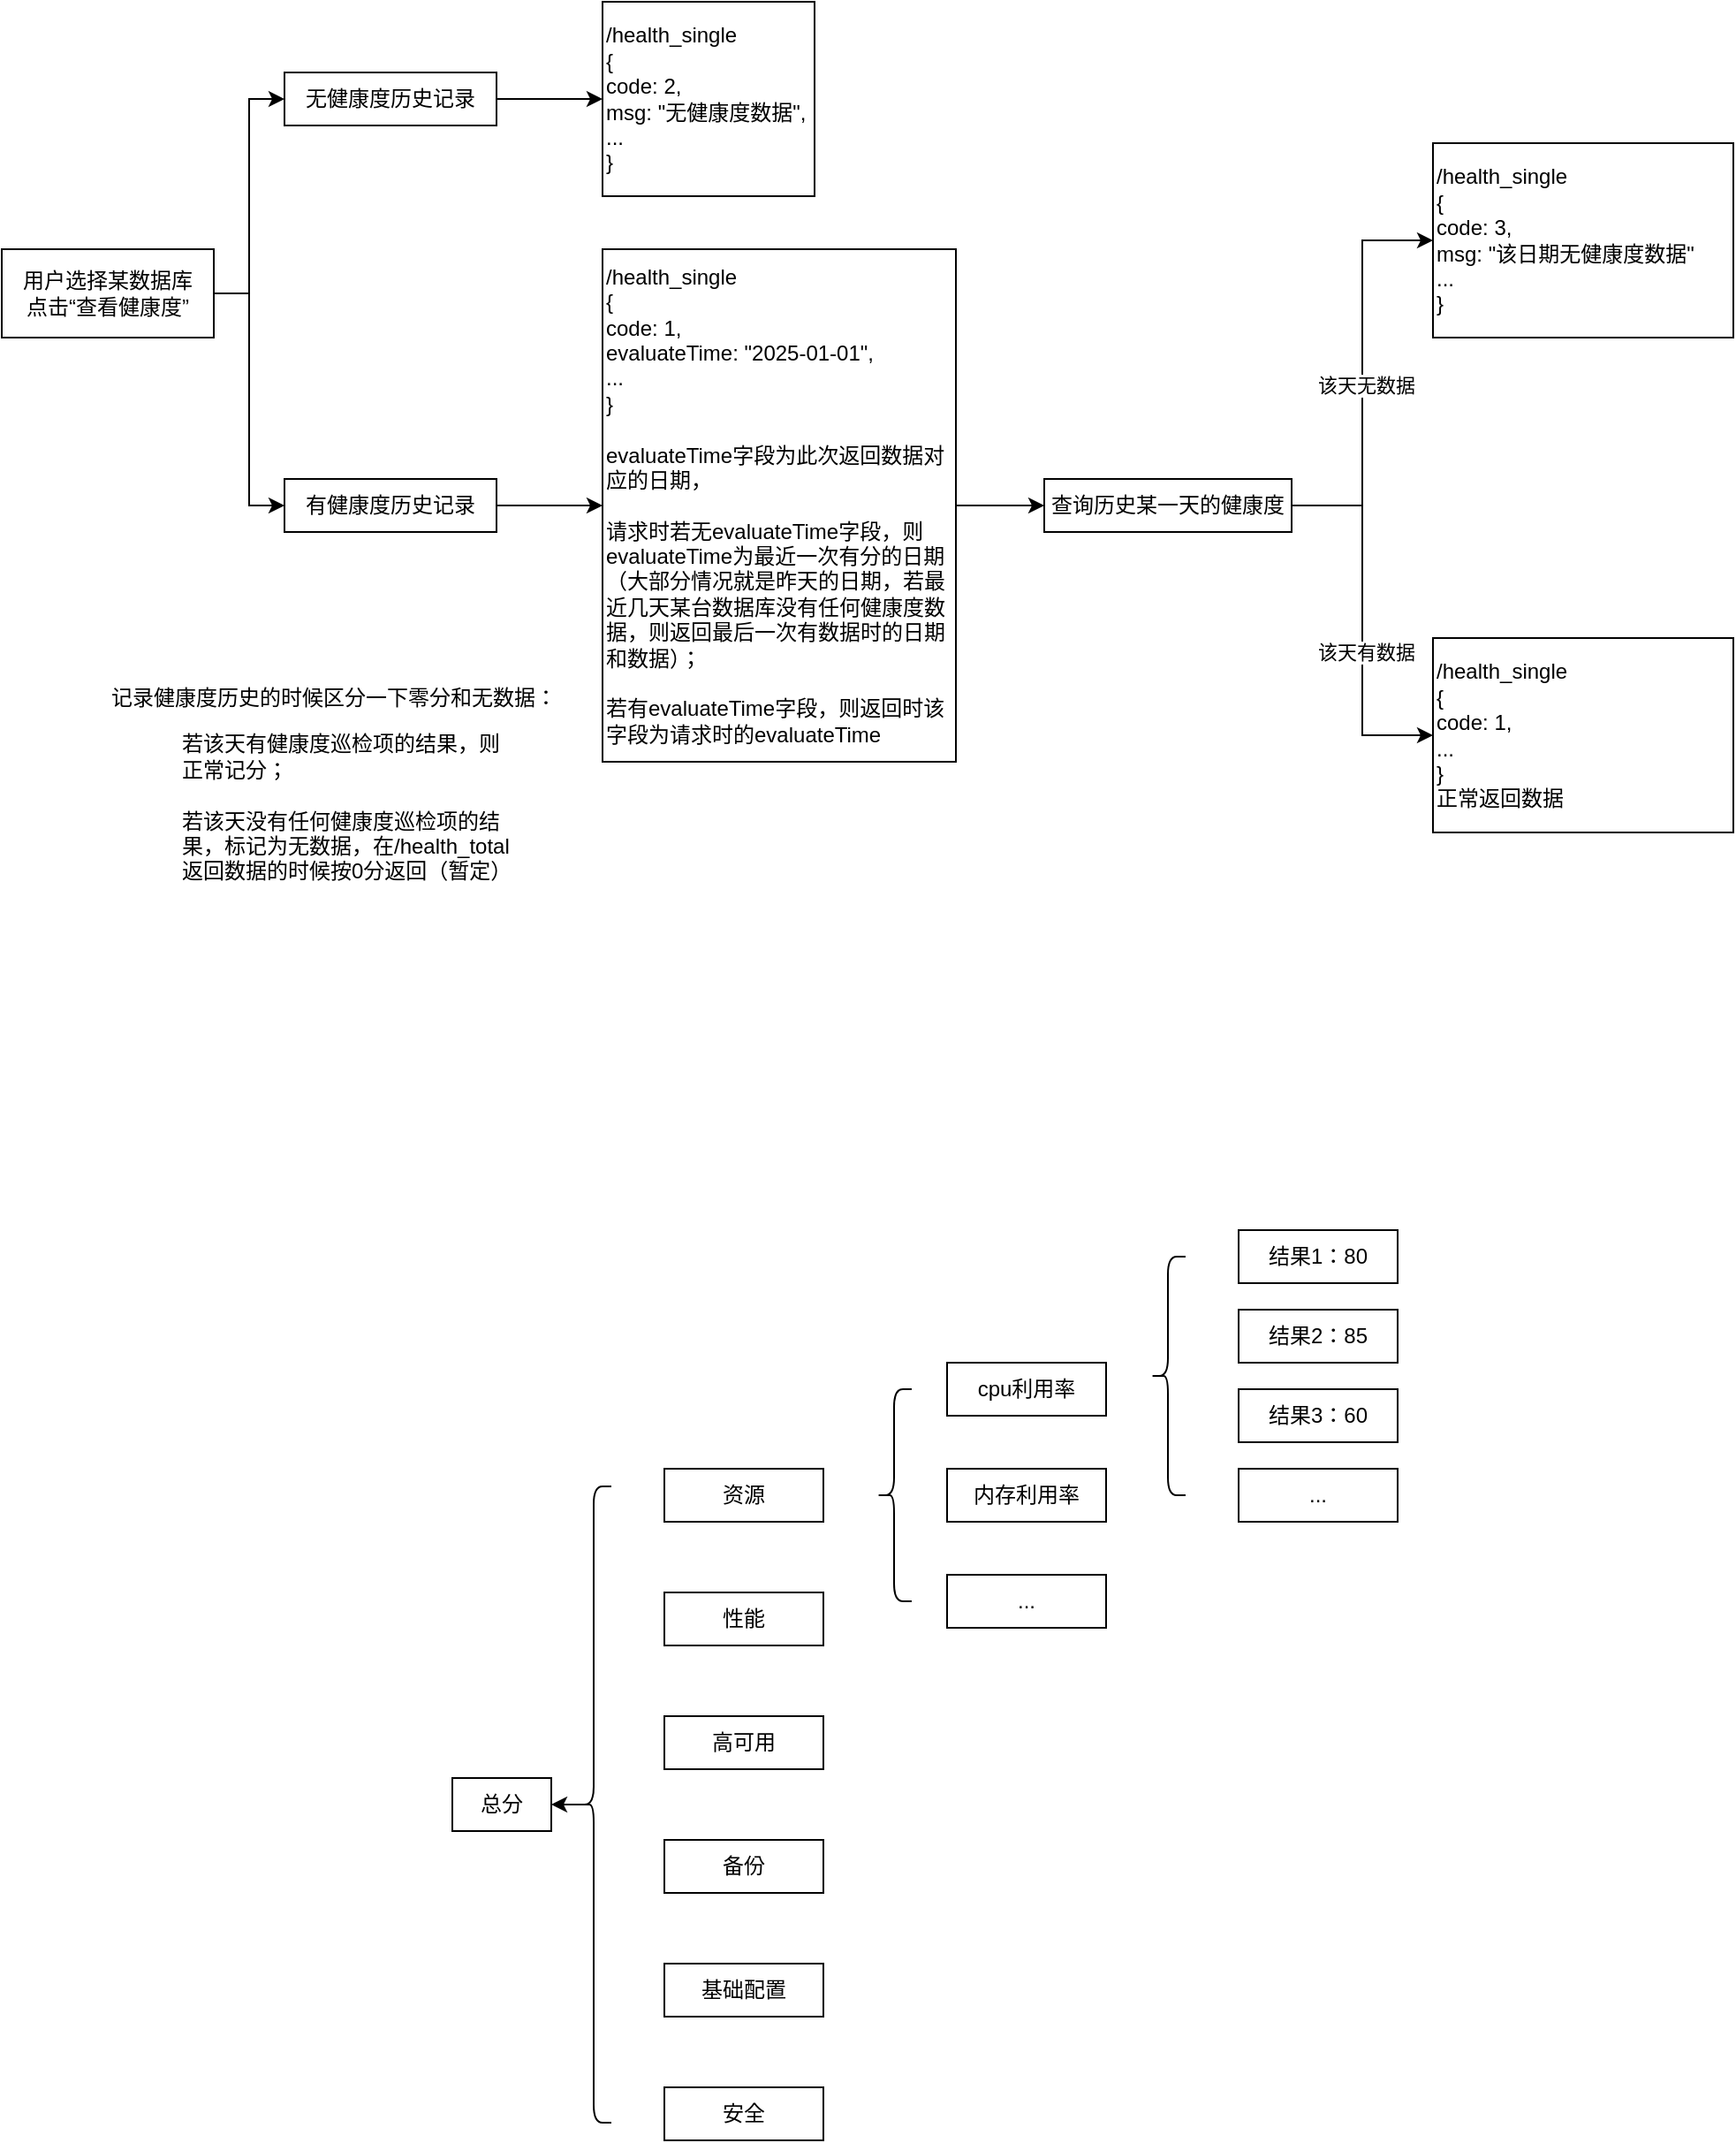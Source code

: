 <mxfile version="26.2.9">
  <diagram name="第 1 页" id="yXZBx2AvGDgZ-T84-bRQ">
    <mxGraphModel dx="758" dy="750" grid="1" gridSize="10" guides="1" tooltips="1" connect="1" arrows="1" fold="1" page="1" pageScale="1" pageWidth="827" pageHeight="1169" math="0" shadow="0">
      <root>
        <mxCell id="0" />
        <mxCell id="1" parent="0" />
        <mxCell id="8ljmCb-oFIhn69ZRCiRs-4" style="edgeStyle=orthogonalEdgeStyle;rounded=0;orthogonalLoop=1;jettySize=auto;html=1;exitX=1;exitY=0.5;exitDx=0;exitDy=0;entryX=0;entryY=0.5;entryDx=0;entryDy=0;" parent="1" source="8ljmCb-oFIhn69ZRCiRs-1" target="8ljmCb-oFIhn69ZRCiRs-2" edge="1">
          <mxGeometry relative="1" as="geometry" />
        </mxCell>
        <mxCell id="8ljmCb-oFIhn69ZRCiRs-5" style="edgeStyle=orthogonalEdgeStyle;rounded=0;orthogonalLoop=1;jettySize=auto;html=1;exitX=1;exitY=0.5;exitDx=0;exitDy=0;entryX=0;entryY=0.5;entryDx=0;entryDy=0;" parent="1" source="8ljmCb-oFIhn69ZRCiRs-1" target="8ljmCb-oFIhn69ZRCiRs-3" edge="1">
          <mxGeometry relative="1" as="geometry" />
        </mxCell>
        <mxCell id="8ljmCb-oFIhn69ZRCiRs-1" value="&lt;div&gt;用户选择某数据库&lt;/div&gt;&lt;div&gt;点击“查看健康度”&lt;br&gt;&lt;/div&gt;" style="rounded=0;whiteSpace=wrap;html=1;" parent="1" vertex="1">
          <mxGeometry x="180" y="240" width="120" height="50" as="geometry" />
        </mxCell>
        <mxCell id="8ljmCb-oFIhn69ZRCiRs-10" style="edgeStyle=orthogonalEdgeStyle;rounded=0;orthogonalLoop=1;jettySize=auto;html=1;exitX=1;exitY=0.5;exitDx=0;exitDy=0;entryX=0;entryY=0.5;entryDx=0;entryDy=0;" parent="1" source="8ljmCb-oFIhn69ZRCiRs-2" target="8ljmCb-oFIhn69ZRCiRs-6" edge="1">
          <mxGeometry relative="1" as="geometry" />
        </mxCell>
        <mxCell id="8ljmCb-oFIhn69ZRCiRs-2" value="无健康度历史记录" style="rounded=0;whiteSpace=wrap;html=1;" parent="1" vertex="1">
          <mxGeometry x="340" y="140" width="120" height="30" as="geometry" />
        </mxCell>
        <mxCell id="8ljmCb-oFIhn69ZRCiRs-9" style="edgeStyle=orthogonalEdgeStyle;rounded=0;orthogonalLoop=1;jettySize=auto;html=1;exitX=1;exitY=0.5;exitDx=0;exitDy=0;entryX=0;entryY=0.5;entryDx=0;entryDy=0;" parent="1" source="8ljmCb-oFIhn69ZRCiRs-3" target="8ljmCb-oFIhn69ZRCiRs-8" edge="1">
          <mxGeometry relative="1" as="geometry" />
        </mxCell>
        <mxCell id="8ljmCb-oFIhn69ZRCiRs-3" value="有健康度历史记录" style="rounded=0;whiteSpace=wrap;html=1;" parent="1" vertex="1">
          <mxGeometry x="340" y="370" width="120" height="30" as="geometry" />
        </mxCell>
        <mxCell id="8ljmCb-oFIhn69ZRCiRs-6" value="&lt;div align=&quot;left&quot;&gt;/health_single&lt;/div&gt;&lt;div align=&quot;left&quot;&gt;{&lt;/div&gt;&lt;div align=&quot;left&quot;&gt;code: 2,&amp;nbsp;&lt;/div&gt;&lt;div align=&quot;left&quot;&gt;msg: &quot;无健康度数据&quot;,&lt;/div&gt;&lt;div align=&quot;left&quot;&gt;...&lt;br&gt;&lt;/div&gt;&lt;div align=&quot;left&quot;&gt;}&lt;br&gt;&lt;/div&gt;" style="rounded=0;whiteSpace=wrap;html=1;align=left;" parent="1" vertex="1">
          <mxGeometry x="520" y="100" width="120" height="110" as="geometry" />
        </mxCell>
        <mxCell id="8ljmCb-oFIhn69ZRCiRs-14" style="edgeStyle=orthogonalEdgeStyle;rounded=0;orthogonalLoop=1;jettySize=auto;html=1;exitX=1;exitY=0.5;exitDx=0;exitDy=0;entryX=0;entryY=0.5;entryDx=0;entryDy=0;" parent="1" source="8ljmCb-oFIhn69ZRCiRs-8" target="8ljmCb-oFIhn69ZRCiRs-13" edge="1">
          <mxGeometry relative="1" as="geometry" />
        </mxCell>
        <mxCell id="8ljmCb-oFIhn69ZRCiRs-8" value="&lt;div align=&quot;left&quot;&gt;/health_single&lt;/div&gt;&lt;div align=&quot;left&quot;&gt;{&lt;/div&gt;&lt;div align=&quot;left&quot;&gt;code: 1,&amp;nbsp;&lt;/div&gt;&lt;div align=&quot;left&quot;&gt;evaluateTime: &quot;2025-01-01&quot;,&lt;/div&gt;&lt;div align=&quot;left&quot;&gt;...&lt;br&gt;&lt;/div&gt;&lt;div align=&quot;left&quot;&gt;}&lt;/div&gt;&lt;div align=&quot;left&quot;&gt;&lt;br&gt;&lt;/div&gt;&lt;div align=&quot;left&quot;&gt;evaluateTime字段为此次返回数据对应的日期，&lt;/div&gt;&lt;div align=&quot;left&quot;&gt;&lt;br&gt;&lt;/div&gt;&lt;div align=&quot;left&quot;&gt;请求时若无evaluateTime字段，则evaluateTime为最近一次有分的日期（大部分情况就是昨天的日期，若最近几天某台数据库没有任何健康度数据，则返回最后一次有数据时的日期和数据）；&lt;/div&gt;&lt;div align=&quot;left&quot;&gt;&lt;br&gt;&lt;/div&gt;&lt;div align=&quot;left&quot;&gt;若有evaluateTime字段，则返回时该字段为请求时的evaluateTime&lt;br&gt;&lt;/div&gt;" style="rounded=0;whiteSpace=wrap;html=1;align=left;" parent="1" vertex="1">
          <mxGeometry x="520" y="240" width="200" height="290" as="geometry" />
        </mxCell>
        <mxCell id="8ljmCb-oFIhn69ZRCiRs-17" style="edgeStyle=orthogonalEdgeStyle;rounded=0;orthogonalLoop=1;jettySize=auto;html=1;exitX=1;exitY=0.5;exitDx=0;exitDy=0;entryX=0;entryY=0.5;entryDx=0;entryDy=0;" parent="1" source="8ljmCb-oFIhn69ZRCiRs-13" target="8ljmCb-oFIhn69ZRCiRs-15" edge="1">
          <mxGeometry relative="1" as="geometry" />
        </mxCell>
        <mxCell id="8ljmCb-oFIhn69ZRCiRs-20" value="该天无数据" style="edgeLabel;html=1;align=center;verticalAlign=middle;resizable=0;points=[];" parent="8ljmCb-oFIhn69ZRCiRs-17" vertex="1" connectable="0">
          <mxGeometry x="-0.057" y="-2" relative="1" as="geometry">
            <mxPoint as="offset" />
          </mxGeometry>
        </mxCell>
        <mxCell id="8ljmCb-oFIhn69ZRCiRs-18" style="edgeStyle=orthogonalEdgeStyle;rounded=0;orthogonalLoop=1;jettySize=auto;html=1;exitX=1;exitY=0.5;exitDx=0;exitDy=0;entryX=0;entryY=0.5;entryDx=0;entryDy=0;" parent="1" source="8ljmCb-oFIhn69ZRCiRs-13" target="8ljmCb-oFIhn69ZRCiRs-16" edge="1">
          <mxGeometry relative="1" as="geometry" />
        </mxCell>
        <mxCell id="8ljmCb-oFIhn69ZRCiRs-19" value="该天有数据" style="edgeLabel;html=1;align=center;verticalAlign=middle;resizable=0;points=[];" parent="8ljmCb-oFIhn69ZRCiRs-18" vertex="1" connectable="0">
          <mxGeometry x="0.165" y="2" relative="1" as="geometry">
            <mxPoint as="offset" />
          </mxGeometry>
        </mxCell>
        <mxCell id="8ljmCb-oFIhn69ZRCiRs-13" value="查询历史某一天的健康度" style="rounded=0;whiteSpace=wrap;html=1;" parent="1" vertex="1">
          <mxGeometry x="770" y="370" width="140" height="30" as="geometry" />
        </mxCell>
        <mxCell id="8ljmCb-oFIhn69ZRCiRs-15" value="&lt;div align=&quot;left&quot;&gt;/health_single&lt;/div&gt;&lt;div align=&quot;left&quot;&gt;{&lt;/div&gt;&lt;div align=&quot;left&quot;&gt;code: 3,&lt;/div&gt;&lt;div align=&quot;left&quot;&gt;msg: &quot;该日期无健康度数据&quot;&lt;/div&gt;&lt;div align=&quot;left&quot;&gt;...&lt;br&gt;&lt;/div&gt;&lt;div align=&quot;left&quot;&gt;}&lt;/div&gt;" style="rounded=0;whiteSpace=wrap;html=1;align=left;" parent="1" vertex="1">
          <mxGeometry x="990" y="180" width="170" height="110" as="geometry" />
        </mxCell>
        <mxCell id="8ljmCb-oFIhn69ZRCiRs-16" value="&lt;div align=&quot;left&quot;&gt;/health_single&lt;/div&gt;&lt;div align=&quot;left&quot;&gt;{&lt;/div&gt;&lt;div align=&quot;left&quot;&gt;code: 1,&lt;/div&gt;&lt;div align=&quot;left&quot;&gt;...&lt;br&gt;&lt;/div&gt;&lt;div align=&quot;left&quot;&gt;}&lt;/div&gt;&lt;div align=&quot;left&quot;&gt;正常返回数据&lt;/div&gt;" style="rounded=0;whiteSpace=wrap;html=1;align=left;" parent="1" vertex="1">
          <mxGeometry x="990" y="460" width="170" height="110" as="geometry" />
        </mxCell>
        <mxCell id="8ljmCb-oFIhn69ZRCiRs-21" value="&lt;div&gt;记录健康度历史的时候区分一下零分和无数据：&lt;/div&gt;&lt;blockquote&gt;&lt;div&gt;若该天有健康度巡检项的结果，则正常记分；&lt;/div&gt;&lt;div&gt;&lt;br&gt;&lt;/div&gt;&lt;div&gt;若该天没有任何健康度巡检项的结果，标记为无数据，在/health_total返回数据的时候按0分返回（暂定）&lt;/div&gt;&lt;/blockquote&gt;" style="text;html=1;whiteSpace=wrap;overflow=hidden;rounded=0;" parent="1" vertex="1">
          <mxGeometry x="240" y="480" width="270" height="140" as="geometry" />
        </mxCell>
        <mxCell id="bKGdeMxbvs-bu95gBtVJ-1" value="&lt;div&gt;总分&lt;/div&gt;" style="rounded=0;whiteSpace=wrap;html=1;" vertex="1" parent="1">
          <mxGeometry x="435" y="1105" width="56" height="30" as="geometry" />
        </mxCell>
        <mxCell id="bKGdeMxbvs-bu95gBtVJ-9" style="edgeStyle=orthogonalEdgeStyle;rounded=0;orthogonalLoop=1;jettySize=auto;html=1;exitX=0.1;exitY=0.5;exitDx=0;exitDy=0;exitPerimeter=0;entryX=1;entryY=0.5;entryDx=0;entryDy=0;" edge="1" parent="1" source="bKGdeMxbvs-bu95gBtVJ-2" target="bKGdeMxbvs-bu95gBtVJ-1">
          <mxGeometry relative="1" as="geometry" />
        </mxCell>
        <mxCell id="bKGdeMxbvs-bu95gBtVJ-2" value="" style="shape=curlyBracket;whiteSpace=wrap;html=1;rounded=1;labelPosition=left;verticalLabelPosition=middle;align=right;verticalAlign=middle;" vertex="1" parent="1">
          <mxGeometry x="505" y="940" width="20" height="360" as="geometry" />
        </mxCell>
        <mxCell id="bKGdeMxbvs-bu95gBtVJ-3" value="资源" style="rounded=0;whiteSpace=wrap;html=1;" vertex="1" parent="1">
          <mxGeometry x="555" y="930" width="90" height="30" as="geometry" />
        </mxCell>
        <mxCell id="bKGdeMxbvs-bu95gBtVJ-4" value="性能" style="rounded=0;whiteSpace=wrap;html=1;" vertex="1" parent="1">
          <mxGeometry x="555" y="1000" width="90" height="30" as="geometry" />
        </mxCell>
        <mxCell id="bKGdeMxbvs-bu95gBtVJ-5" value="高可用" style="rounded=0;whiteSpace=wrap;html=1;" vertex="1" parent="1">
          <mxGeometry x="555" y="1070" width="90" height="30" as="geometry" />
        </mxCell>
        <mxCell id="bKGdeMxbvs-bu95gBtVJ-6" value="备份" style="rounded=0;whiteSpace=wrap;html=1;" vertex="1" parent="1">
          <mxGeometry x="555" y="1140" width="90" height="30" as="geometry" />
        </mxCell>
        <mxCell id="bKGdeMxbvs-bu95gBtVJ-7" value="基础配置" style="rounded=0;whiteSpace=wrap;html=1;" vertex="1" parent="1">
          <mxGeometry x="555" y="1210" width="90" height="30" as="geometry" />
        </mxCell>
        <mxCell id="bKGdeMxbvs-bu95gBtVJ-8" value="安全" style="rounded=0;whiteSpace=wrap;html=1;" vertex="1" parent="1">
          <mxGeometry x="555" y="1280" width="90" height="30" as="geometry" />
        </mxCell>
        <mxCell id="bKGdeMxbvs-bu95gBtVJ-11" value="" style="shape=curlyBracket;whiteSpace=wrap;html=1;rounded=1;labelPosition=left;verticalLabelPosition=middle;align=right;verticalAlign=middle;" vertex="1" parent="1">
          <mxGeometry x="675" y="885" width="20" height="120" as="geometry" />
        </mxCell>
        <mxCell id="bKGdeMxbvs-bu95gBtVJ-12" value="cpu利用率" style="rounded=0;whiteSpace=wrap;html=1;" vertex="1" parent="1">
          <mxGeometry x="715" y="870" width="90" height="30" as="geometry" />
        </mxCell>
        <mxCell id="bKGdeMxbvs-bu95gBtVJ-13" value="内存利用率" style="rounded=0;whiteSpace=wrap;html=1;" vertex="1" parent="1">
          <mxGeometry x="715" y="930" width="90" height="30" as="geometry" />
        </mxCell>
        <mxCell id="bKGdeMxbvs-bu95gBtVJ-14" value="&lt;div&gt;...&lt;/div&gt;" style="rounded=0;whiteSpace=wrap;html=1;" vertex="1" parent="1">
          <mxGeometry x="715" y="990" width="90" height="30" as="geometry" />
        </mxCell>
        <mxCell id="bKGdeMxbvs-bu95gBtVJ-15" value="" style="shape=curlyBracket;whiteSpace=wrap;html=1;rounded=1;labelPosition=left;verticalLabelPosition=middle;align=right;verticalAlign=middle;" vertex="1" parent="1">
          <mxGeometry x="830" y="810" width="20" height="135" as="geometry" />
        </mxCell>
        <mxCell id="bKGdeMxbvs-bu95gBtVJ-16" value="结果1：80" style="rounded=0;whiteSpace=wrap;html=1;" vertex="1" parent="1">
          <mxGeometry x="880" y="795" width="90" height="30" as="geometry" />
        </mxCell>
        <mxCell id="bKGdeMxbvs-bu95gBtVJ-17" value="结果2：85" style="rounded=0;whiteSpace=wrap;html=1;" vertex="1" parent="1">
          <mxGeometry x="880" y="840" width="90" height="30" as="geometry" />
        </mxCell>
        <mxCell id="bKGdeMxbvs-bu95gBtVJ-18" value="结果3：60" style="rounded=0;whiteSpace=wrap;html=1;" vertex="1" parent="1">
          <mxGeometry x="880" y="885" width="90" height="30" as="geometry" />
        </mxCell>
        <mxCell id="bKGdeMxbvs-bu95gBtVJ-19" value="..." style="rounded=0;whiteSpace=wrap;html=1;" vertex="1" parent="1">
          <mxGeometry x="880" y="930" width="90" height="30" as="geometry" />
        </mxCell>
      </root>
    </mxGraphModel>
  </diagram>
</mxfile>

